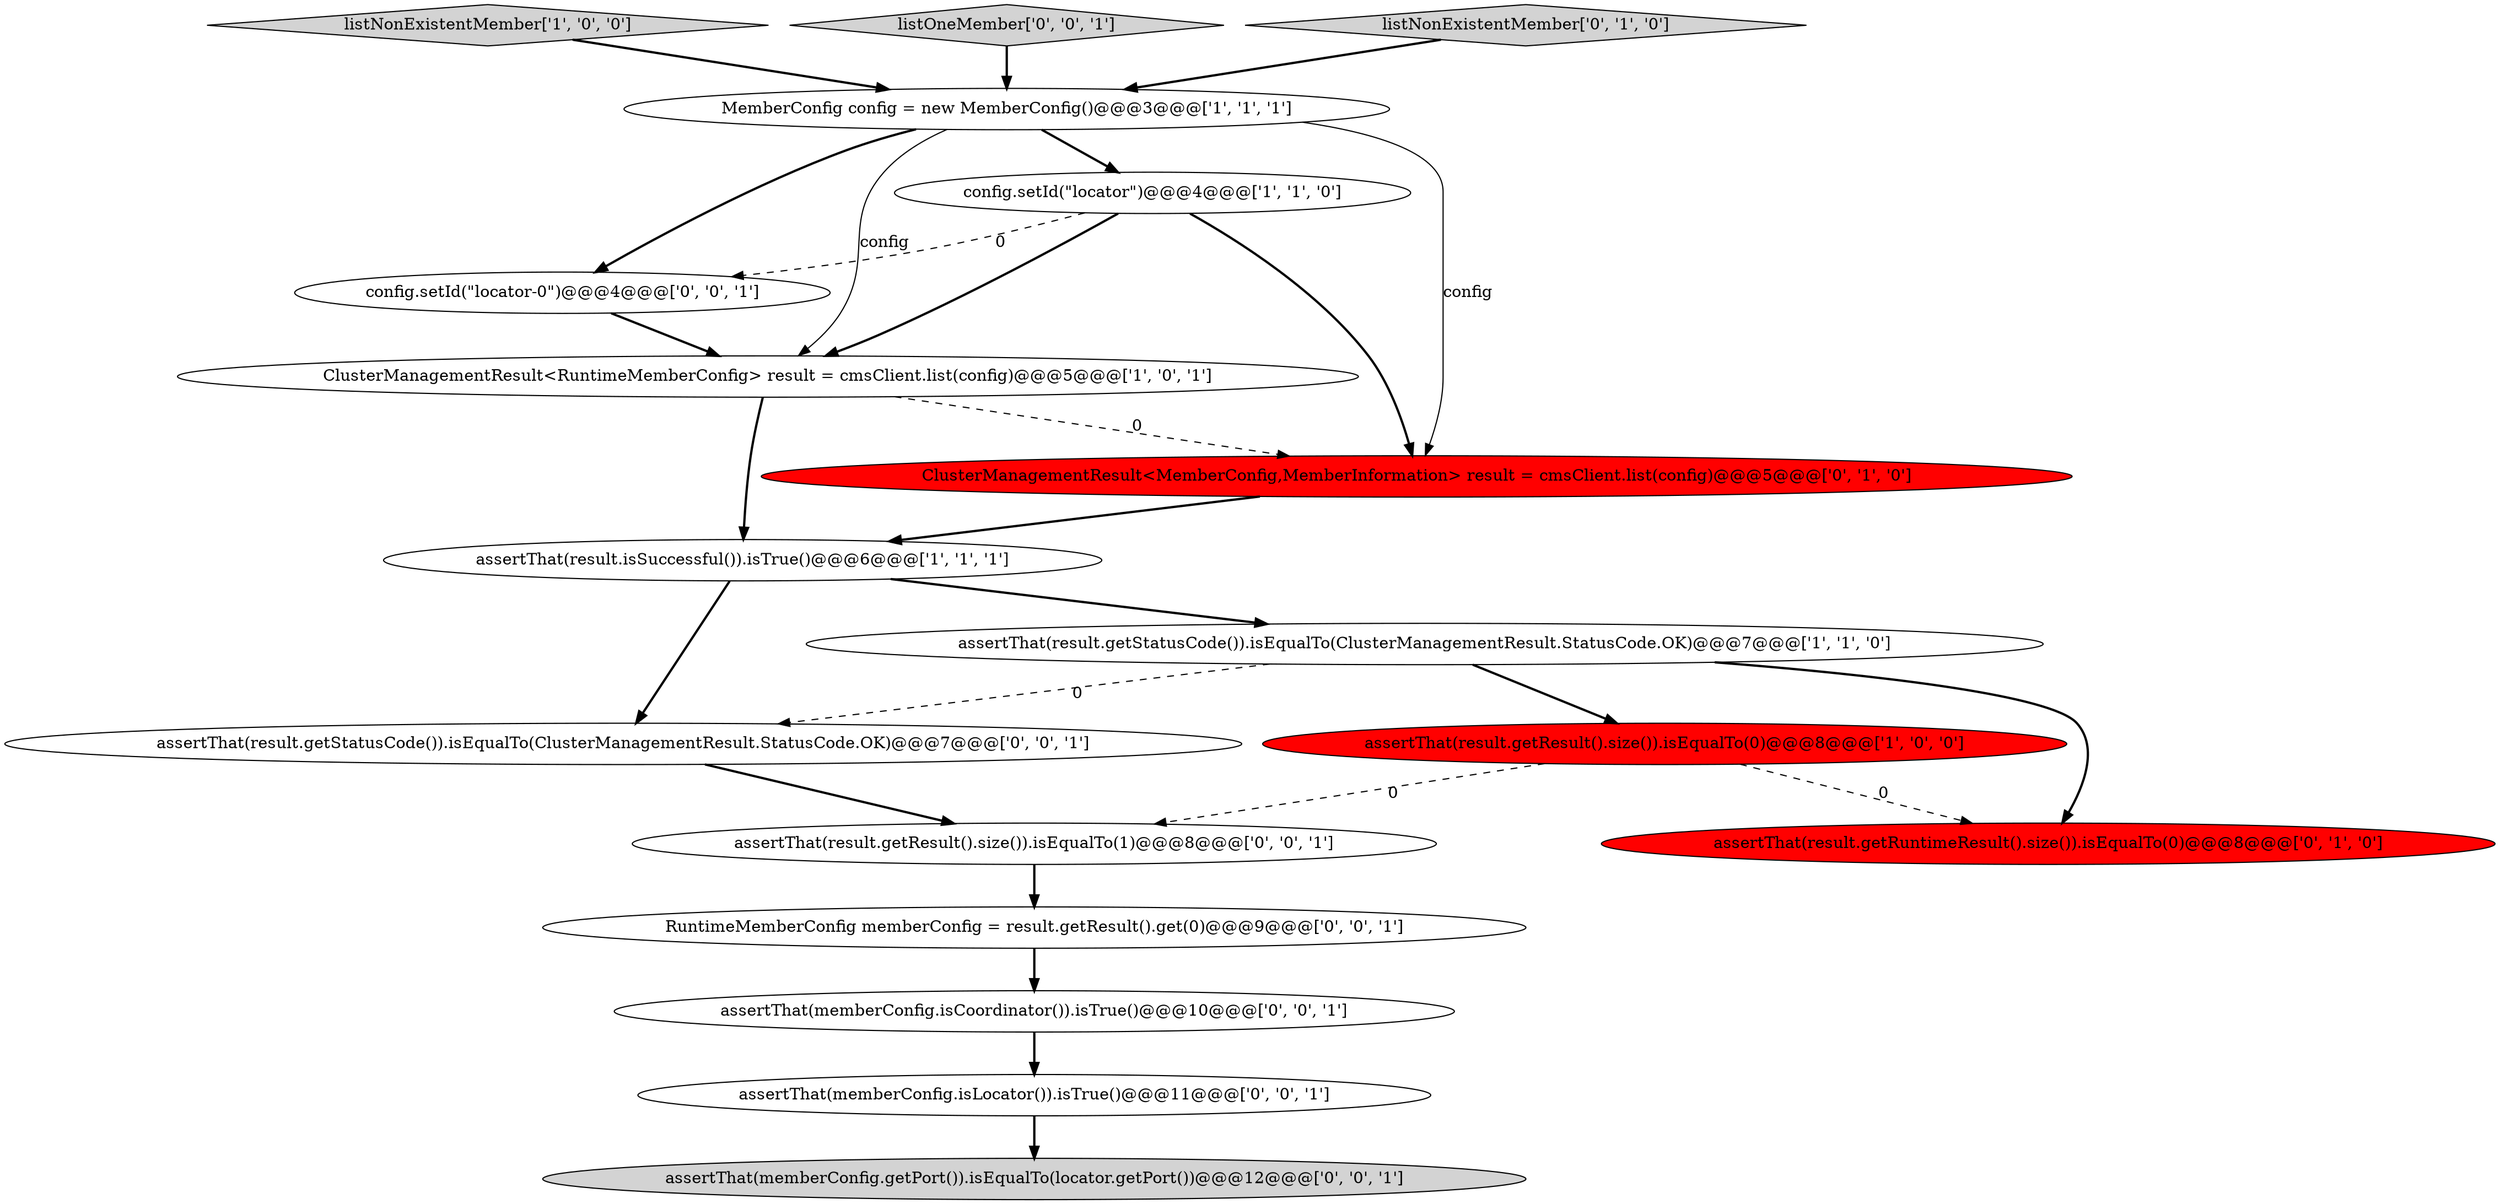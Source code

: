digraph {
5 [style = filled, label = "ClusterManagementResult<RuntimeMemberConfig> result = cmsClient.list(config)@@@5@@@['1', '0', '1']", fillcolor = white, shape = ellipse image = "AAA0AAABBB1BBB"];
11 [style = filled, label = "assertThat(memberConfig.isCoordinator()).isTrue()@@@10@@@['0', '0', '1']", fillcolor = white, shape = ellipse image = "AAA0AAABBB3BBB"];
13 [style = filled, label = "config.setId(\"locator-0\")@@@4@@@['0', '0', '1']", fillcolor = white, shape = ellipse image = "AAA0AAABBB3BBB"];
2 [style = filled, label = "MemberConfig config = new MemberConfig()@@@3@@@['1', '1', '1']", fillcolor = white, shape = ellipse image = "AAA0AAABBB1BBB"];
1 [style = filled, label = "listNonExistentMember['1', '0', '0']", fillcolor = lightgray, shape = diamond image = "AAA0AAABBB1BBB"];
14 [style = filled, label = "assertThat(memberConfig.isLocator()).isTrue()@@@11@@@['0', '0', '1']", fillcolor = white, shape = ellipse image = "AAA0AAABBB3BBB"];
3 [style = filled, label = "assertThat(result.getStatusCode()).isEqualTo(ClusterManagementResult.StatusCode.OK)@@@7@@@['1', '1', '0']", fillcolor = white, shape = ellipse image = "AAA0AAABBB1BBB"];
4 [style = filled, label = "assertThat(result.getResult().size()).isEqualTo(0)@@@8@@@['1', '0', '0']", fillcolor = red, shape = ellipse image = "AAA1AAABBB1BBB"];
8 [style = filled, label = "ClusterManagementResult<MemberConfig,MemberInformation> result = cmsClient.list(config)@@@5@@@['0', '1', '0']", fillcolor = red, shape = ellipse image = "AAA1AAABBB2BBB"];
9 [style = filled, label = "assertThat(result.getRuntimeResult().size()).isEqualTo(0)@@@8@@@['0', '1', '0']", fillcolor = red, shape = ellipse image = "AAA1AAABBB2BBB"];
16 [style = filled, label = "assertThat(result.getStatusCode()).isEqualTo(ClusterManagementResult.StatusCode.OK)@@@7@@@['0', '0', '1']", fillcolor = white, shape = ellipse image = "AAA0AAABBB3BBB"];
15 [style = filled, label = "listOneMember['0', '0', '1']", fillcolor = lightgray, shape = diamond image = "AAA0AAABBB3BBB"];
17 [style = filled, label = "RuntimeMemberConfig memberConfig = result.getResult().get(0)@@@9@@@['0', '0', '1']", fillcolor = white, shape = ellipse image = "AAA0AAABBB3BBB"];
0 [style = filled, label = "config.setId(\"locator\")@@@4@@@['1', '1', '0']", fillcolor = white, shape = ellipse image = "AAA0AAABBB1BBB"];
10 [style = filled, label = "assertThat(result.getResult().size()).isEqualTo(1)@@@8@@@['0', '0', '1']", fillcolor = white, shape = ellipse image = "AAA0AAABBB3BBB"];
12 [style = filled, label = "assertThat(memberConfig.getPort()).isEqualTo(locator.getPort())@@@12@@@['0', '0', '1']", fillcolor = lightgray, shape = ellipse image = "AAA0AAABBB3BBB"];
6 [style = filled, label = "assertThat(result.isSuccessful()).isTrue()@@@6@@@['1', '1', '1']", fillcolor = white, shape = ellipse image = "AAA0AAABBB1BBB"];
7 [style = filled, label = "listNonExistentMember['0', '1', '0']", fillcolor = lightgray, shape = diamond image = "AAA0AAABBB2BBB"];
6->3 [style = bold, label=""];
15->2 [style = bold, label=""];
11->14 [style = bold, label=""];
16->10 [style = bold, label=""];
8->6 [style = bold, label=""];
10->17 [style = bold, label=""];
2->5 [style = solid, label="config"];
3->4 [style = bold, label=""];
2->13 [style = bold, label=""];
3->9 [style = bold, label=""];
4->9 [style = dashed, label="0"];
2->0 [style = bold, label=""];
5->6 [style = bold, label=""];
6->16 [style = bold, label=""];
7->2 [style = bold, label=""];
14->12 [style = bold, label=""];
0->13 [style = dashed, label="0"];
0->8 [style = bold, label=""];
13->5 [style = bold, label=""];
5->8 [style = dashed, label="0"];
1->2 [style = bold, label=""];
2->8 [style = solid, label="config"];
4->10 [style = dashed, label="0"];
3->16 [style = dashed, label="0"];
0->5 [style = bold, label=""];
17->11 [style = bold, label=""];
}
